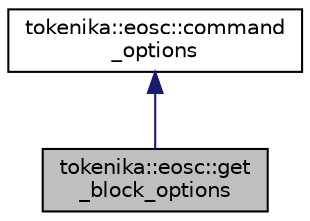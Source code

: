 digraph "tokenika::eosc::get_block_options"
{
  edge [fontname="Helvetica",fontsize="10",labelfontname="Helvetica",labelfontsize="10"];
  node [fontname="Helvetica",fontsize="10",shape=record];
  Node0 [label="tokenika::eosc::get\l_block_options",height=0.2,width=0.4,color="black", fillcolor="grey75", style="filled", fontcolor="black"];
  Node1 -> Node0 [dir="back",color="midnightblue",fontsize="10",style="solid",fontname="Helvetica"];
  Node1 [label="tokenika::eosc::command\l_options",height=0.2,width=0.4,color="black", fillcolor="white", style="filled",URL="$classtokenika_1_1eosc_1_1command__options.html"];
}
